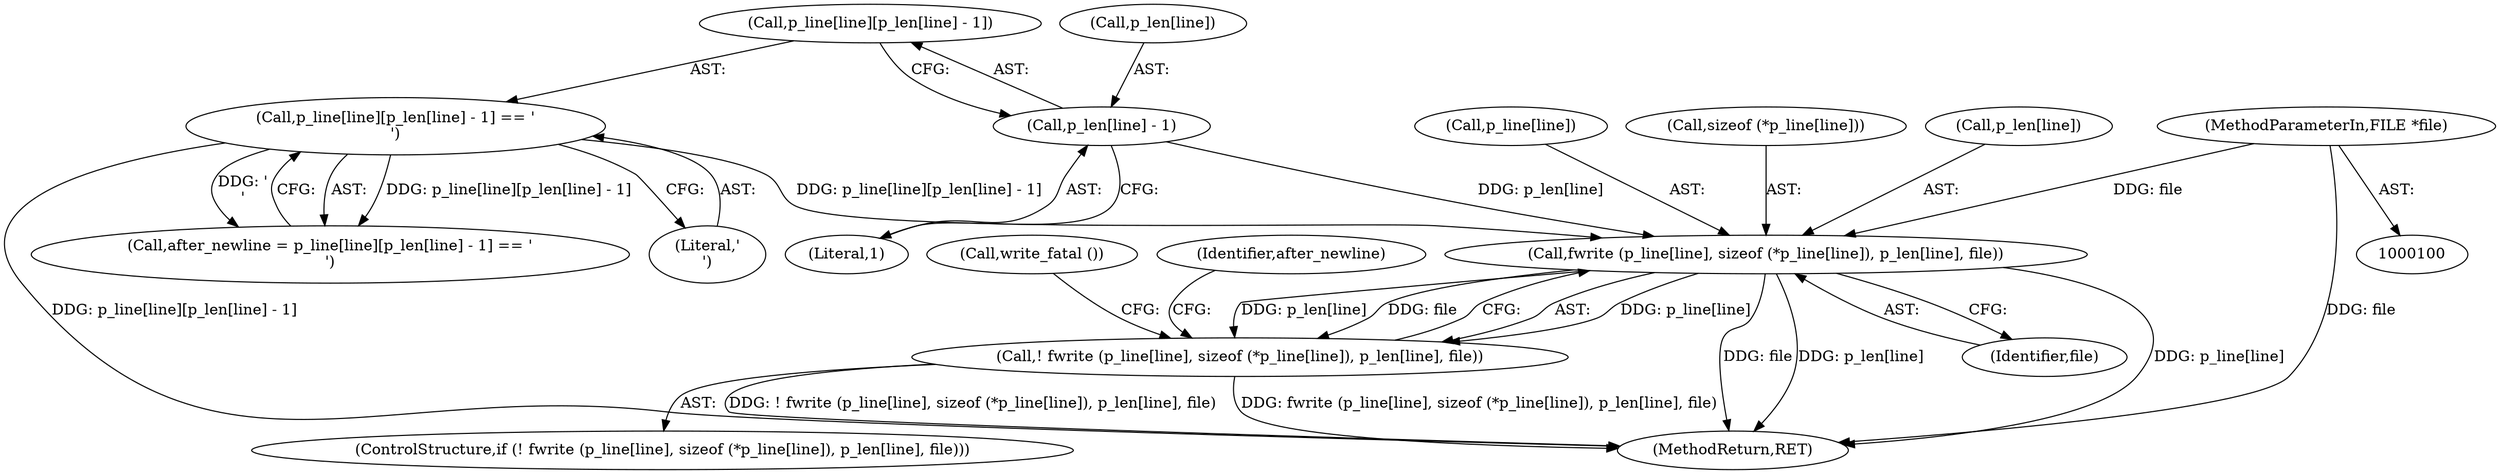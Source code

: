 digraph "1_savannah_a0d7fe4589651c64bd16ddaaa634030bb0455866@API" {
"1000120" [label="(Call,fwrite (p_line[line], sizeof (*p_line[line]), p_len[line], file))"];
"1000107" [label="(Call,p_line[line][p_len[line] - 1] == '\n')"];
"1000112" [label="(Call,p_len[line] - 1)"];
"1000102" [label="(MethodParameterIn,FILE *file)"];
"1000119" [label="(Call,! fwrite (p_line[line], sizeof (*p_line[line]), p_len[line], file))"];
"1000116" [label="(Literal,1)"];
"1000133" [label="(Call,write_fatal ())"];
"1000135" [label="(Identifier,after_newline)"];
"1000112" [label="(Call,p_len[line] - 1)"];
"1000107" [label="(Call,p_line[line][p_len[line] - 1] == '\n')"];
"1000118" [label="(ControlStructure,if (! fwrite (p_line[line], sizeof (*p_line[line]), p_len[line], file)))"];
"1000117" [label="(Literal,'\n')"];
"1000121" [label="(Call,p_line[line])"];
"1000105" [label="(Call,after_newline = p_line[line][p_len[line] - 1] == '\n')"];
"1000119" [label="(Call,! fwrite (p_line[line], sizeof (*p_line[line]), p_len[line], file))"];
"1000108" [label="(Call,p_line[line][p_len[line] - 1])"];
"1000102" [label="(MethodParameterIn,FILE *file)"];
"1000113" [label="(Call,p_len[line])"];
"1000136" [label="(MethodReturn,RET)"];
"1000120" [label="(Call,fwrite (p_line[line], sizeof (*p_line[line]), p_len[line], file))"];
"1000124" [label="(Call,sizeof (*p_line[line]))"];
"1000129" [label="(Call,p_len[line])"];
"1000132" [label="(Identifier,file)"];
"1000120" -> "1000119"  [label="AST: "];
"1000120" -> "1000132"  [label="CFG: "];
"1000121" -> "1000120"  [label="AST: "];
"1000124" -> "1000120"  [label="AST: "];
"1000129" -> "1000120"  [label="AST: "];
"1000132" -> "1000120"  [label="AST: "];
"1000119" -> "1000120"  [label="CFG: "];
"1000120" -> "1000136"  [label="DDG: file"];
"1000120" -> "1000136"  [label="DDG: p_len[line]"];
"1000120" -> "1000136"  [label="DDG: p_line[line]"];
"1000120" -> "1000119"  [label="DDG: p_line[line]"];
"1000120" -> "1000119"  [label="DDG: p_len[line]"];
"1000120" -> "1000119"  [label="DDG: file"];
"1000107" -> "1000120"  [label="DDG: p_line[line][p_len[line] - 1]"];
"1000112" -> "1000120"  [label="DDG: p_len[line]"];
"1000102" -> "1000120"  [label="DDG: file"];
"1000107" -> "1000105"  [label="AST: "];
"1000107" -> "1000117"  [label="CFG: "];
"1000108" -> "1000107"  [label="AST: "];
"1000117" -> "1000107"  [label="AST: "];
"1000105" -> "1000107"  [label="CFG: "];
"1000107" -> "1000136"  [label="DDG: p_line[line][p_len[line] - 1]"];
"1000107" -> "1000105"  [label="DDG: p_line[line][p_len[line] - 1]"];
"1000107" -> "1000105"  [label="DDG: '\n'"];
"1000112" -> "1000108"  [label="AST: "];
"1000112" -> "1000116"  [label="CFG: "];
"1000113" -> "1000112"  [label="AST: "];
"1000116" -> "1000112"  [label="AST: "];
"1000108" -> "1000112"  [label="CFG: "];
"1000102" -> "1000100"  [label="AST: "];
"1000102" -> "1000136"  [label="DDG: file"];
"1000119" -> "1000118"  [label="AST: "];
"1000133" -> "1000119"  [label="CFG: "];
"1000135" -> "1000119"  [label="CFG: "];
"1000119" -> "1000136"  [label="DDG: ! fwrite (p_line[line], sizeof (*p_line[line]), p_len[line], file)"];
"1000119" -> "1000136"  [label="DDG: fwrite (p_line[line], sizeof (*p_line[line]), p_len[line], file)"];
}
